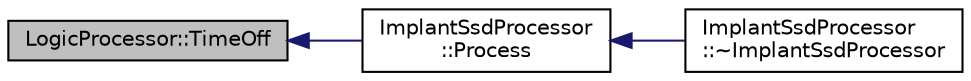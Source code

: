 digraph "LogicProcessor::TimeOff"
{
  edge [fontname="Helvetica",fontsize="10",labelfontname="Helvetica",labelfontsize="10"];
  node [fontname="Helvetica",fontsize="10",shape=record];
  rankdir="LR";
  Node1 [label="LogicProcessor::TimeOff",height=0.2,width=0.4,color="black", fillcolor="grey75", style="filled", fontcolor="black"];
  Node1 -> Node2 [dir="back",color="midnightblue",fontsize="10",style="solid",fontname="Helvetica"];
  Node2 [label="ImplantSsdProcessor\l::Process",height=0.2,width=0.4,color="black", fillcolor="white", style="filled",URL="$df/df5/class_implant_ssd_processor.html#a4633fc3b34a8e8915713dd8e1ba5666a"];
  Node2 -> Node3 [dir="back",color="midnightblue",fontsize="10",style="solid",fontname="Helvetica"];
  Node3 [label="ImplantSsdProcessor\l::~ImplantSsdProcessor",height=0.2,width=0.4,color="black", fillcolor="white", style="filled",URL="$df/df5/class_implant_ssd_processor.html#a057e44029967a209fc626811e2ba4412"];
}
